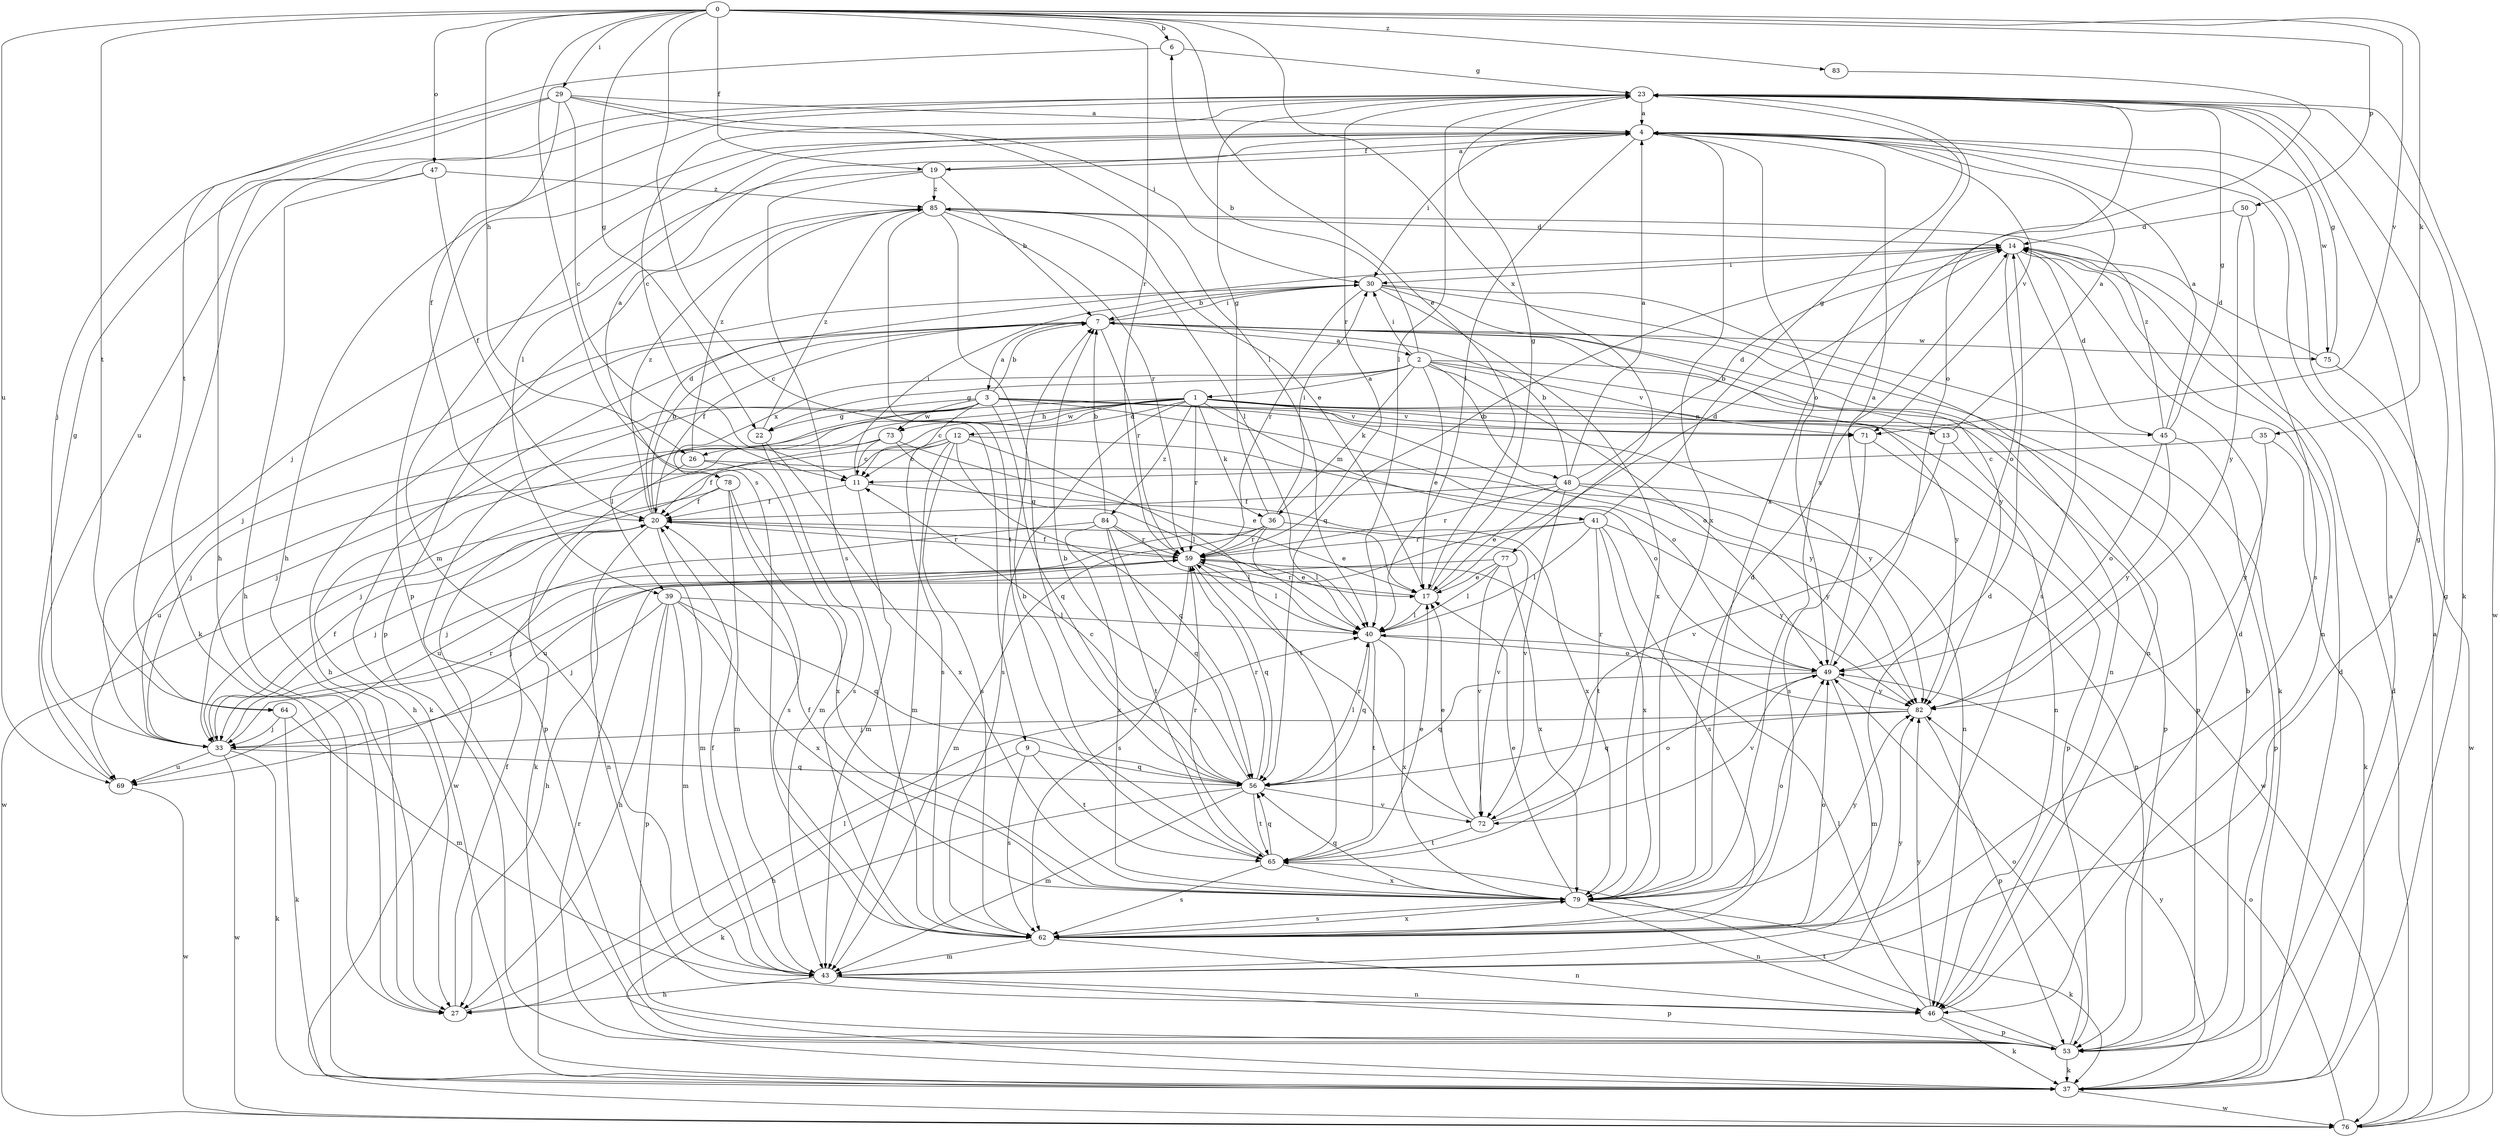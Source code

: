 strict digraph  {
0;
1;
2;
3;
4;
6;
7;
9;
11;
12;
13;
14;
17;
19;
20;
22;
23;
26;
27;
29;
30;
33;
35;
36;
37;
39;
40;
41;
43;
45;
46;
47;
48;
49;
50;
53;
56;
59;
62;
64;
65;
69;
71;
72;
73;
75;
76;
77;
78;
79;
82;
83;
84;
85;
0 -> 6  [label=b];
0 -> 9  [label=c];
0 -> 17  [label=e];
0 -> 19  [label=f];
0 -> 22  [label=g];
0 -> 26  [label=h];
0 -> 29  [label=i];
0 -> 35  [label=k];
0 -> 47  [label=o];
0 -> 50  [label=p];
0 -> 59  [label=r];
0 -> 62  [label=s];
0 -> 64  [label=t];
0 -> 69  [label=u];
0 -> 71  [label=v];
0 -> 77  [label=x];
0 -> 83  [label=z];
1 -> 11  [label=c];
1 -> 12  [label=d];
1 -> 26  [label=h];
1 -> 27  [label=h];
1 -> 33  [label=j];
1 -> 36  [label=k];
1 -> 41  [label=m];
1 -> 45  [label=n];
1 -> 46  [label=n];
1 -> 53  [label=p];
1 -> 59  [label=r];
1 -> 62  [label=s];
1 -> 71  [label=v];
1 -> 73  [label=w];
1 -> 82  [label=y];
1 -> 84  [label=z];
2 -> 1  [label=a];
2 -> 6  [label=b];
2 -> 17  [label=e];
2 -> 22  [label=g];
2 -> 30  [label=i];
2 -> 36  [label=k];
2 -> 48  [label=o];
2 -> 49  [label=o];
2 -> 53  [label=p];
2 -> 71  [label=v];
2 -> 78  [label=x];
2 -> 82  [label=y];
3 -> 7  [label=b];
3 -> 13  [label=d];
3 -> 22  [label=g];
3 -> 33  [label=j];
3 -> 39  [label=l];
3 -> 49  [label=o];
3 -> 53  [label=p];
3 -> 56  [label=q];
3 -> 62  [label=s];
3 -> 71  [label=v];
3 -> 73  [label=w];
3 -> 82  [label=y];
4 -> 19  [label=f];
4 -> 30  [label=i];
4 -> 39  [label=l];
4 -> 40  [label=l];
4 -> 43  [label=m];
4 -> 49  [label=o];
4 -> 53  [label=p];
4 -> 71  [label=v];
4 -> 75  [label=w];
4 -> 79  [label=x];
6 -> 23  [label=g];
6 -> 64  [label=t];
7 -> 2  [label=a];
7 -> 3  [label=a];
7 -> 20  [label=f];
7 -> 27  [label=h];
7 -> 30  [label=i];
7 -> 37  [label=k];
7 -> 46  [label=n];
7 -> 59  [label=r];
7 -> 75  [label=w];
9 -> 27  [label=h];
9 -> 56  [label=q];
9 -> 62  [label=s];
9 -> 65  [label=t];
11 -> 20  [label=f];
11 -> 30  [label=i];
11 -> 43  [label=m];
11 -> 79  [label=x];
12 -> 11  [label=c];
12 -> 33  [label=j];
12 -> 43  [label=m];
12 -> 49  [label=o];
12 -> 56  [label=q];
12 -> 62  [label=s];
12 -> 65  [label=t];
12 -> 76  [label=w];
13 -> 4  [label=a];
13 -> 7  [label=b];
13 -> 72  [label=v];
13 -> 76  [label=w];
14 -> 30  [label=i];
14 -> 46  [label=n];
14 -> 49  [label=o];
14 -> 56  [label=q];
14 -> 62  [label=s];
17 -> 14  [label=d];
17 -> 23  [label=g];
17 -> 40  [label=l];
17 -> 59  [label=r];
19 -> 4  [label=a];
19 -> 7  [label=b];
19 -> 33  [label=j];
19 -> 62  [label=s];
19 -> 85  [label=z];
20 -> 7  [label=b];
20 -> 14  [label=d];
20 -> 17  [label=e];
20 -> 33  [label=j];
20 -> 43  [label=m];
20 -> 46  [label=n];
20 -> 59  [label=r];
20 -> 85  [label=z];
22 -> 62  [label=s];
22 -> 79  [label=x];
22 -> 85  [label=z];
23 -> 4  [label=a];
23 -> 11  [label=c];
23 -> 27  [label=h];
23 -> 37  [label=k];
23 -> 40  [label=l];
23 -> 49  [label=o];
23 -> 59  [label=r];
23 -> 69  [label=u];
23 -> 76  [label=w];
23 -> 79  [label=x];
26 -> 37  [label=k];
26 -> 43  [label=m];
26 -> 46  [label=n];
26 -> 85  [label=z];
27 -> 20  [label=f];
27 -> 40  [label=l];
29 -> 4  [label=a];
29 -> 11  [label=c];
29 -> 20  [label=f];
29 -> 27  [label=h];
29 -> 30  [label=i];
29 -> 33  [label=j];
29 -> 40  [label=l];
30 -> 7  [label=b];
30 -> 33  [label=j];
30 -> 37  [label=k];
30 -> 46  [label=n];
30 -> 59  [label=r];
30 -> 79  [label=x];
30 -> 82  [label=y];
33 -> 20  [label=f];
33 -> 37  [label=k];
33 -> 56  [label=q];
33 -> 59  [label=r];
33 -> 69  [label=u];
33 -> 76  [label=w];
35 -> 11  [label=c];
35 -> 37  [label=k];
35 -> 82  [label=y];
36 -> 23  [label=g];
36 -> 30  [label=i];
36 -> 33  [label=j];
36 -> 40  [label=l];
36 -> 43  [label=m];
36 -> 59  [label=r];
36 -> 72  [label=v];
37 -> 14  [label=d];
37 -> 23  [label=g];
37 -> 59  [label=r];
37 -> 76  [label=w];
37 -> 82  [label=y];
39 -> 27  [label=h];
39 -> 33  [label=j];
39 -> 40  [label=l];
39 -> 43  [label=m];
39 -> 53  [label=p];
39 -> 56  [label=q];
39 -> 79  [label=x];
40 -> 49  [label=o];
40 -> 56  [label=q];
40 -> 65  [label=t];
40 -> 79  [label=x];
41 -> 23  [label=g];
41 -> 40  [label=l];
41 -> 59  [label=r];
41 -> 62  [label=s];
41 -> 65  [label=t];
41 -> 69  [label=u];
41 -> 79  [label=x];
41 -> 82  [label=y];
43 -> 20  [label=f];
43 -> 23  [label=g];
43 -> 27  [label=h];
43 -> 46  [label=n];
43 -> 53  [label=p];
43 -> 82  [label=y];
45 -> 4  [label=a];
45 -> 14  [label=d];
45 -> 23  [label=g];
45 -> 49  [label=o];
45 -> 53  [label=p];
45 -> 82  [label=y];
45 -> 85  [label=z];
46 -> 14  [label=d];
46 -> 37  [label=k];
46 -> 40  [label=l];
46 -> 53  [label=p];
46 -> 82  [label=y];
47 -> 20  [label=f];
47 -> 27  [label=h];
47 -> 37  [label=k];
47 -> 85  [label=z];
48 -> 4  [label=a];
48 -> 7  [label=b];
48 -> 14  [label=d];
48 -> 17  [label=e];
48 -> 20  [label=f];
48 -> 53  [label=p];
48 -> 59  [label=r];
48 -> 72  [label=v];
48 -> 82  [label=y];
49 -> 4  [label=a];
49 -> 43  [label=m];
49 -> 56  [label=q];
49 -> 72  [label=v];
49 -> 82  [label=y];
50 -> 14  [label=d];
50 -> 62  [label=s];
50 -> 82  [label=y];
53 -> 4  [label=a];
53 -> 7  [label=b];
53 -> 37  [label=k];
53 -> 49  [label=o];
53 -> 65  [label=t];
56 -> 7  [label=b];
56 -> 11  [label=c];
56 -> 37  [label=k];
56 -> 40  [label=l];
56 -> 43  [label=m];
56 -> 59  [label=r];
56 -> 65  [label=t];
56 -> 72  [label=v];
59 -> 17  [label=e];
59 -> 20  [label=f];
59 -> 27  [label=h];
59 -> 40  [label=l];
59 -> 56  [label=q];
59 -> 62  [label=s];
62 -> 14  [label=d];
62 -> 43  [label=m];
62 -> 46  [label=n];
62 -> 49  [label=o];
62 -> 79  [label=x];
64 -> 33  [label=j];
64 -> 37  [label=k];
64 -> 43  [label=m];
65 -> 7  [label=b];
65 -> 17  [label=e];
65 -> 56  [label=q];
65 -> 59  [label=r];
65 -> 62  [label=s];
65 -> 79  [label=x];
69 -> 23  [label=g];
69 -> 76  [label=w];
71 -> 53  [label=p];
71 -> 62  [label=s];
72 -> 17  [label=e];
72 -> 49  [label=o];
72 -> 59  [label=r];
72 -> 65  [label=t];
73 -> 11  [label=c];
73 -> 17  [label=e];
73 -> 20  [label=f];
73 -> 40  [label=l];
73 -> 69  [label=u];
75 -> 14  [label=d];
75 -> 23  [label=g];
75 -> 76  [label=w];
76 -> 4  [label=a];
76 -> 14  [label=d];
76 -> 49  [label=o];
77 -> 17  [label=e];
77 -> 33  [label=j];
77 -> 40  [label=l];
77 -> 72  [label=v];
77 -> 79  [label=x];
78 -> 4  [label=a];
78 -> 20  [label=f];
78 -> 43  [label=m];
78 -> 62  [label=s];
78 -> 76  [label=w];
78 -> 79  [label=x];
79 -> 14  [label=d];
79 -> 17  [label=e];
79 -> 20  [label=f];
79 -> 37  [label=k];
79 -> 46  [label=n];
79 -> 49  [label=o];
79 -> 56  [label=q];
79 -> 62  [label=s];
79 -> 82  [label=y];
82 -> 33  [label=j];
82 -> 53  [label=p];
82 -> 56  [label=q];
82 -> 59  [label=r];
83 -> 79  [label=x];
84 -> 7  [label=b];
84 -> 40  [label=l];
84 -> 56  [label=q];
84 -> 59  [label=r];
84 -> 65  [label=t];
84 -> 69  [label=u];
84 -> 79  [label=x];
85 -> 14  [label=d];
85 -> 17  [label=e];
85 -> 40  [label=l];
85 -> 53  [label=p];
85 -> 56  [label=q];
85 -> 59  [label=r];
85 -> 65  [label=t];
}
